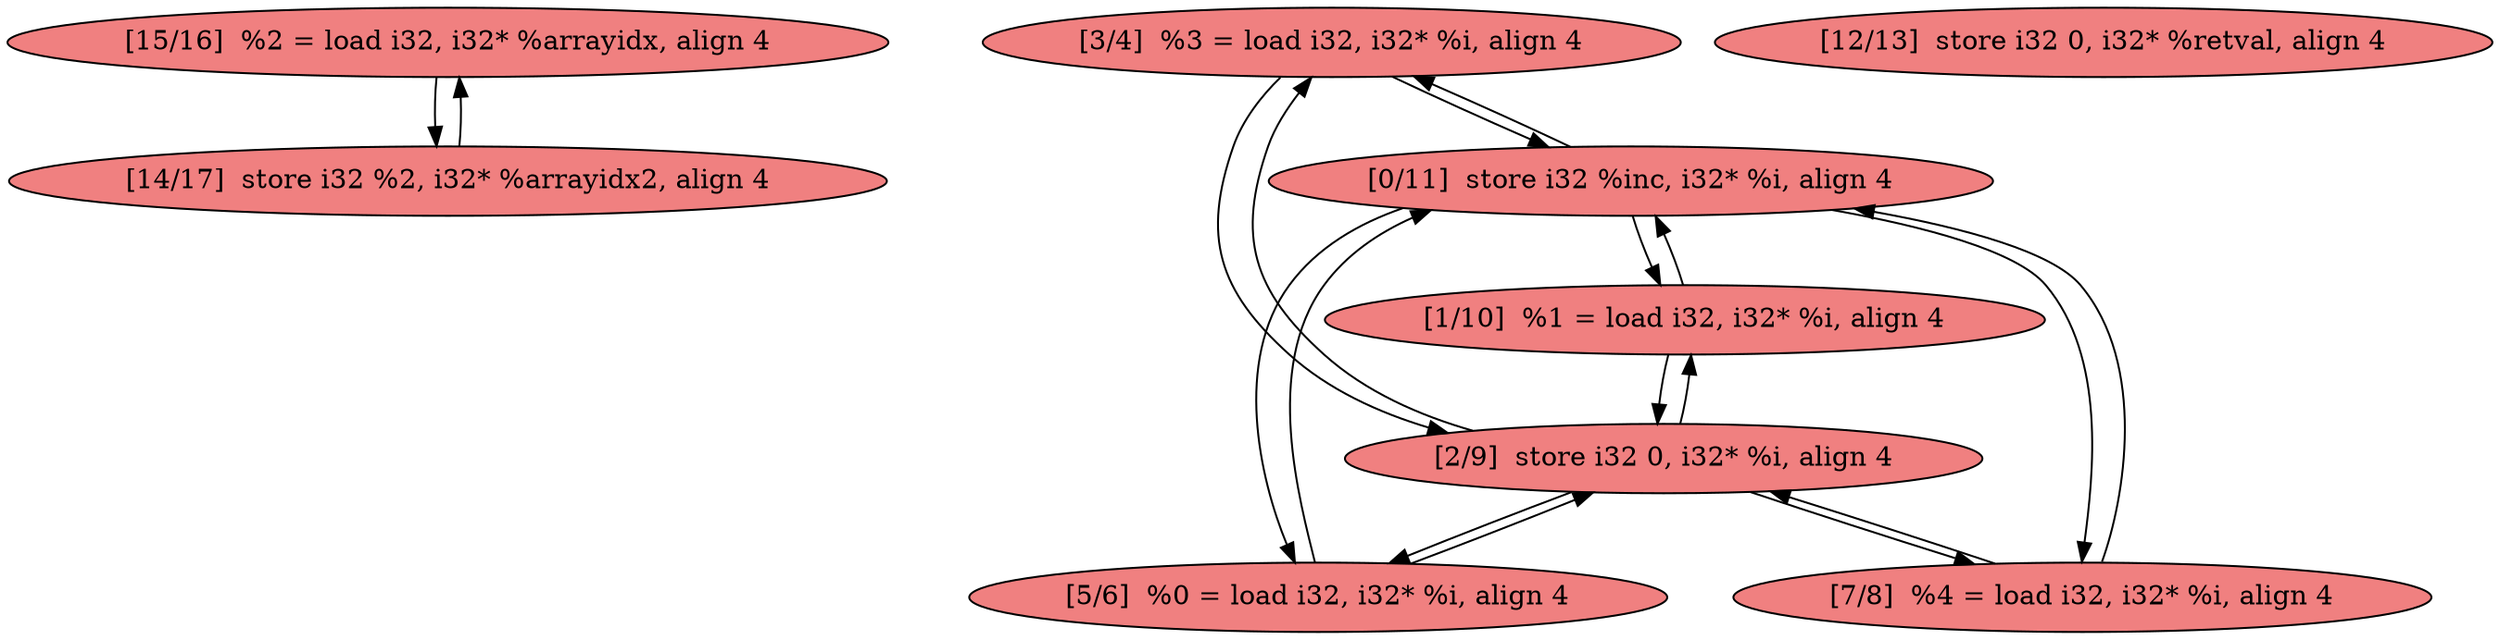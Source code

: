 
digraph G {


node17 [fillcolor=lightcoral,label="[15/16]  %2 = load i32, i32* %arrayidx, align 4",shape=ellipse,style=filled ]
node15 [fillcolor=lightcoral,label="[3/4]  %3 = load i32, i32* %i, align 4",shape=ellipse,style=filled ]
node10 [fillcolor=lightcoral,label="[7/8]  %4 = load i32, i32* %i, align 4",shape=ellipse,style=filled ]
node9 [fillcolor=lightcoral,label="[0/11]  store i32 %inc, i32* %i, align 4",shape=ellipse,style=filled ]
node16 [fillcolor=lightcoral,label="[14/17]  store i32 %2, i32* %arrayidx2, align 4",shape=ellipse,style=filled ]
node12 [fillcolor=lightcoral,label="[12/13]  store i32 0, i32* %retval, align 4",shape=ellipse,style=filled ]
node11 [fillcolor=lightcoral,label="[2/9]  store i32 0, i32* %i, align 4",shape=ellipse,style=filled ]
node13 [fillcolor=lightcoral,label="[5/6]  %0 = load i32, i32* %i, align 4",shape=ellipse,style=filled ]
node14 [fillcolor=lightcoral,label="[1/10]  %1 = load i32, i32* %i, align 4",shape=ellipse,style=filled ]

node10->node9 [ ]
node9->node10 [ ]
node9->node13 [ ]
node11->node15 [ ]
node11->node10 [ ]
node10->node11 [ ]
node11->node13 [ ]
node15->node11 [ ]
node14->node11 [ ]
node13->node11 [ ]
node15->node9 [ ]
node9->node14 [ ]
node13->node9 [ ]
node11->node14 [ ]
node14->node9 [ ]
node17->node16 [ ]
node9->node15 [ ]
node16->node17 [ ]


}
